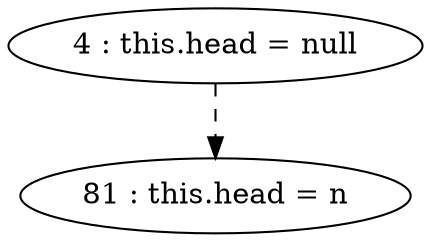 digraph G {
"4 : this.head = null"
"4 : this.head = null" -> "81 : this.head = n" [style=dashed]
"81 : this.head = n"
}